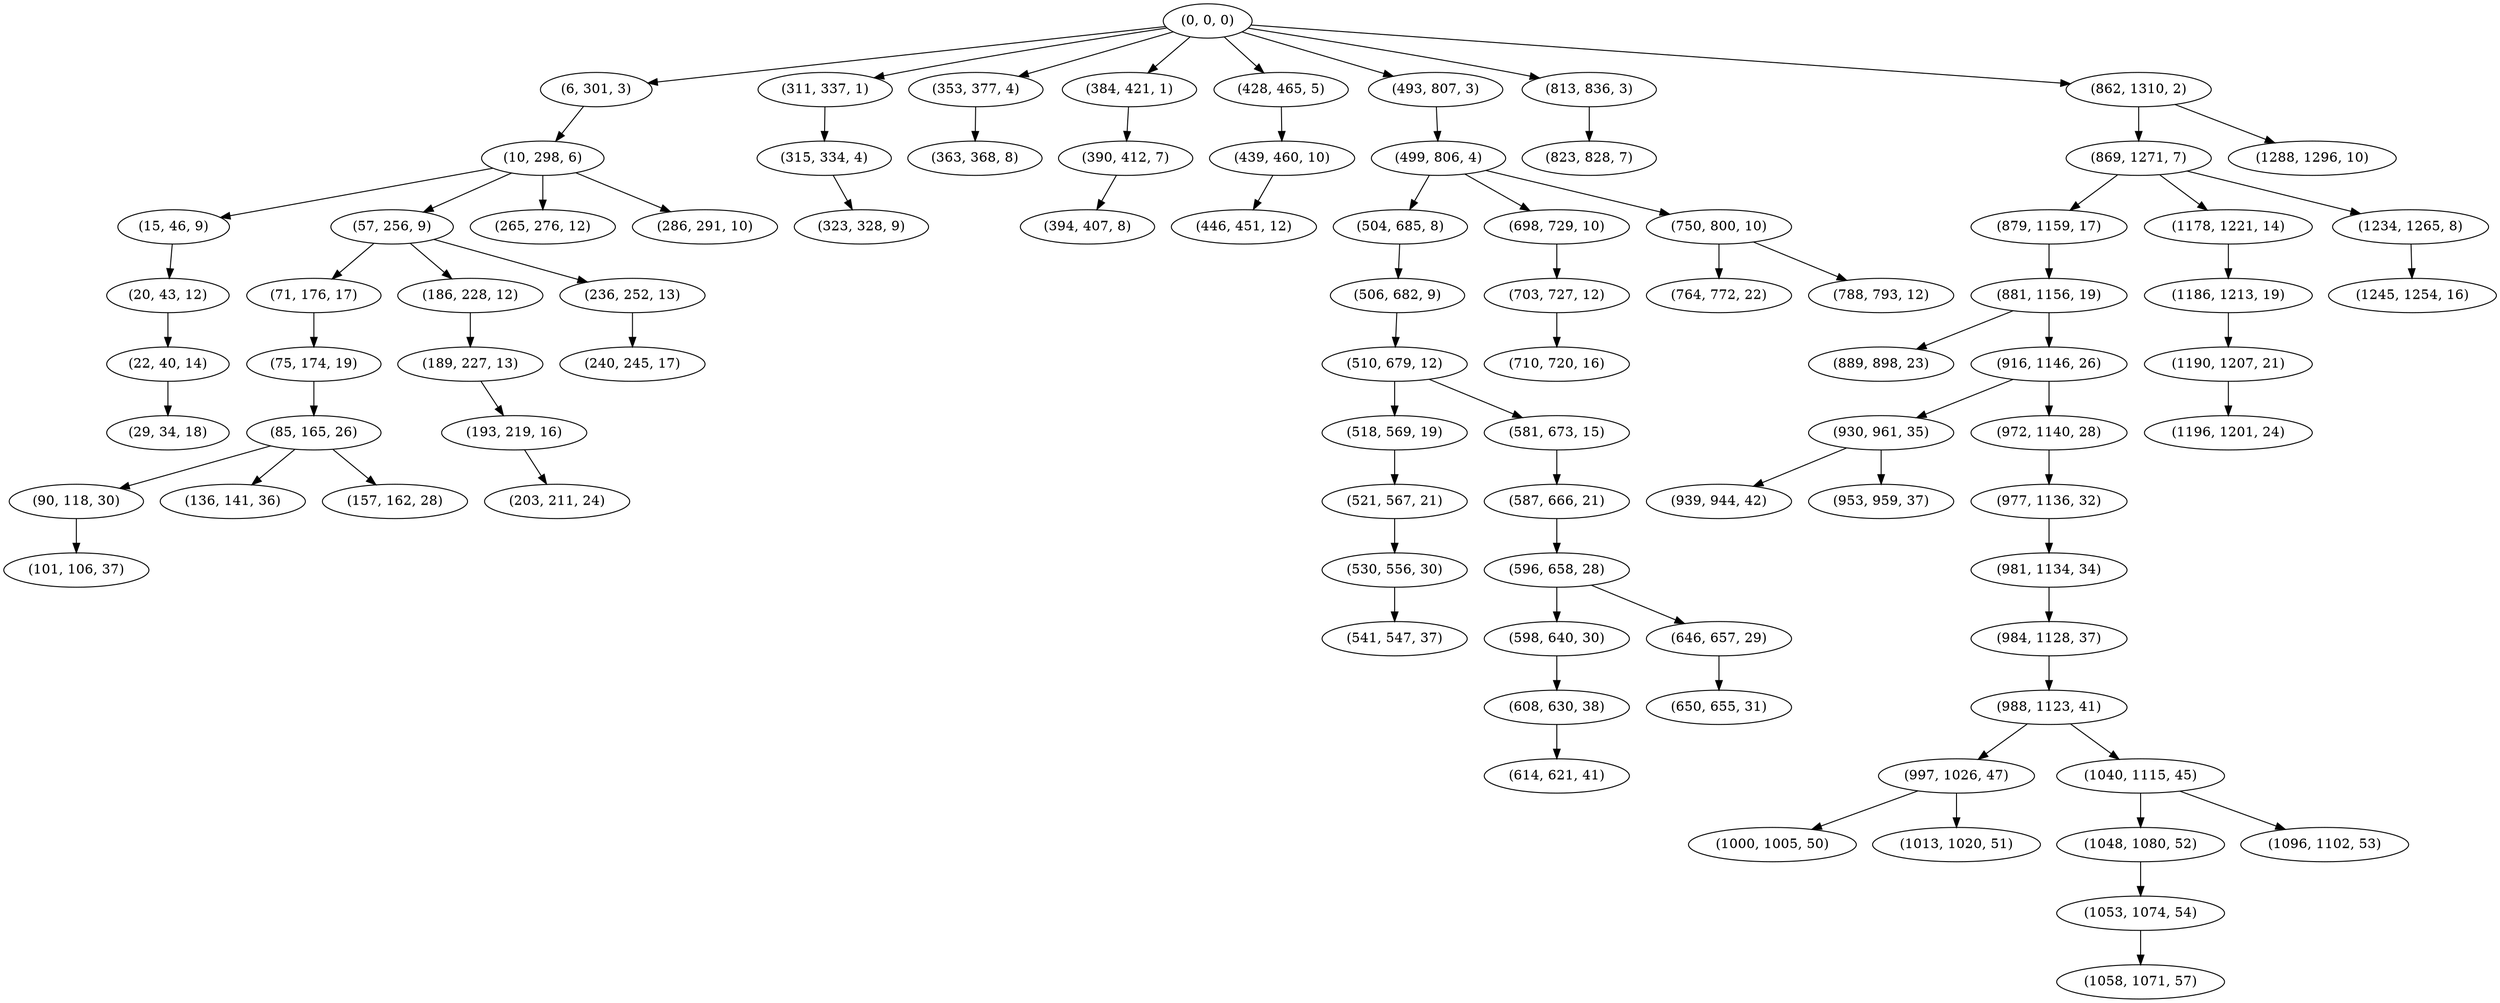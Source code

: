 digraph tree {
    "(0, 0, 0)";
    "(6, 301, 3)";
    "(10, 298, 6)";
    "(15, 46, 9)";
    "(20, 43, 12)";
    "(22, 40, 14)";
    "(29, 34, 18)";
    "(57, 256, 9)";
    "(71, 176, 17)";
    "(75, 174, 19)";
    "(85, 165, 26)";
    "(90, 118, 30)";
    "(101, 106, 37)";
    "(136, 141, 36)";
    "(157, 162, 28)";
    "(186, 228, 12)";
    "(189, 227, 13)";
    "(193, 219, 16)";
    "(203, 211, 24)";
    "(236, 252, 13)";
    "(240, 245, 17)";
    "(265, 276, 12)";
    "(286, 291, 10)";
    "(311, 337, 1)";
    "(315, 334, 4)";
    "(323, 328, 9)";
    "(353, 377, 4)";
    "(363, 368, 8)";
    "(384, 421, 1)";
    "(390, 412, 7)";
    "(394, 407, 8)";
    "(428, 465, 5)";
    "(439, 460, 10)";
    "(446, 451, 12)";
    "(493, 807, 3)";
    "(499, 806, 4)";
    "(504, 685, 8)";
    "(506, 682, 9)";
    "(510, 679, 12)";
    "(518, 569, 19)";
    "(521, 567, 21)";
    "(530, 556, 30)";
    "(541, 547, 37)";
    "(581, 673, 15)";
    "(587, 666, 21)";
    "(596, 658, 28)";
    "(598, 640, 30)";
    "(608, 630, 38)";
    "(614, 621, 41)";
    "(646, 657, 29)";
    "(650, 655, 31)";
    "(698, 729, 10)";
    "(703, 727, 12)";
    "(710, 720, 16)";
    "(750, 800, 10)";
    "(764, 772, 22)";
    "(788, 793, 12)";
    "(813, 836, 3)";
    "(823, 828, 7)";
    "(862, 1310, 2)";
    "(869, 1271, 7)";
    "(879, 1159, 17)";
    "(881, 1156, 19)";
    "(889, 898, 23)";
    "(916, 1146, 26)";
    "(930, 961, 35)";
    "(939, 944, 42)";
    "(953, 959, 37)";
    "(972, 1140, 28)";
    "(977, 1136, 32)";
    "(981, 1134, 34)";
    "(984, 1128, 37)";
    "(988, 1123, 41)";
    "(997, 1026, 47)";
    "(1000, 1005, 50)";
    "(1013, 1020, 51)";
    "(1040, 1115, 45)";
    "(1048, 1080, 52)";
    "(1053, 1074, 54)";
    "(1058, 1071, 57)";
    "(1096, 1102, 53)";
    "(1178, 1221, 14)";
    "(1186, 1213, 19)";
    "(1190, 1207, 21)";
    "(1196, 1201, 24)";
    "(1234, 1265, 8)";
    "(1245, 1254, 16)";
    "(1288, 1296, 10)";
    "(0, 0, 0)" -> "(6, 301, 3)";
    "(0, 0, 0)" -> "(311, 337, 1)";
    "(0, 0, 0)" -> "(353, 377, 4)";
    "(0, 0, 0)" -> "(384, 421, 1)";
    "(0, 0, 0)" -> "(428, 465, 5)";
    "(0, 0, 0)" -> "(493, 807, 3)";
    "(0, 0, 0)" -> "(813, 836, 3)";
    "(0, 0, 0)" -> "(862, 1310, 2)";
    "(6, 301, 3)" -> "(10, 298, 6)";
    "(10, 298, 6)" -> "(15, 46, 9)";
    "(10, 298, 6)" -> "(57, 256, 9)";
    "(10, 298, 6)" -> "(265, 276, 12)";
    "(10, 298, 6)" -> "(286, 291, 10)";
    "(15, 46, 9)" -> "(20, 43, 12)";
    "(20, 43, 12)" -> "(22, 40, 14)";
    "(22, 40, 14)" -> "(29, 34, 18)";
    "(57, 256, 9)" -> "(71, 176, 17)";
    "(57, 256, 9)" -> "(186, 228, 12)";
    "(57, 256, 9)" -> "(236, 252, 13)";
    "(71, 176, 17)" -> "(75, 174, 19)";
    "(75, 174, 19)" -> "(85, 165, 26)";
    "(85, 165, 26)" -> "(90, 118, 30)";
    "(85, 165, 26)" -> "(136, 141, 36)";
    "(85, 165, 26)" -> "(157, 162, 28)";
    "(90, 118, 30)" -> "(101, 106, 37)";
    "(186, 228, 12)" -> "(189, 227, 13)";
    "(189, 227, 13)" -> "(193, 219, 16)";
    "(193, 219, 16)" -> "(203, 211, 24)";
    "(236, 252, 13)" -> "(240, 245, 17)";
    "(311, 337, 1)" -> "(315, 334, 4)";
    "(315, 334, 4)" -> "(323, 328, 9)";
    "(353, 377, 4)" -> "(363, 368, 8)";
    "(384, 421, 1)" -> "(390, 412, 7)";
    "(390, 412, 7)" -> "(394, 407, 8)";
    "(428, 465, 5)" -> "(439, 460, 10)";
    "(439, 460, 10)" -> "(446, 451, 12)";
    "(493, 807, 3)" -> "(499, 806, 4)";
    "(499, 806, 4)" -> "(504, 685, 8)";
    "(499, 806, 4)" -> "(698, 729, 10)";
    "(499, 806, 4)" -> "(750, 800, 10)";
    "(504, 685, 8)" -> "(506, 682, 9)";
    "(506, 682, 9)" -> "(510, 679, 12)";
    "(510, 679, 12)" -> "(518, 569, 19)";
    "(510, 679, 12)" -> "(581, 673, 15)";
    "(518, 569, 19)" -> "(521, 567, 21)";
    "(521, 567, 21)" -> "(530, 556, 30)";
    "(530, 556, 30)" -> "(541, 547, 37)";
    "(581, 673, 15)" -> "(587, 666, 21)";
    "(587, 666, 21)" -> "(596, 658, 28)";
    "(596, 658, 28)" -> "(598, 640, 30)";
    "(596, 658, 28)" -> "(646, 657, 29)";
    "(598, 640, 30)" -> "(608, 630, 38)";
    "(608, 630, 38)" -> "(614, 621, 41)";
    "(646, 657, 29)" -> "(650, 655, 31)";
    "(698, 729, 10)" -> "(703, 727, 12)";
    "(703, 727, 12)" -> "(710, 720, 16)";
    "(750, 800, 10)" -> "(764, 772, 22)";
    "(750, 800, 10)" -> "(788, 793, 12)";
    "(813, 836, 3)" -> "(823, 828, 7)";
    "(862, 1310, 2)" -> "(869, 1271, 7)";
    "(862, 1310, 2)" -> "(1288, 1296, 10)";
    "(869, 1271, 7)" -> "(879, 1159, 17)";
    "(869, 1271, 7)" -> "(1178, 1221, 14)";
    "(869, 1271, 7)" -> "(1234, 1265, 8)";
    "(879, 1159, 17)" -> "(881, 1156, 19)";
    "(881, 1156, 19)" -> "(889, 898, 23)";
    "(881, 1156, 19)" -> "(916, 1146, 26)";
    "(916, 1146, 26)" -> "(930, 961, 35)";
    "(916, 1146, 26)" -> "(972, 1140, 28)";
    "(930, 961, 35)" -> "(939, 944, 42)";
    "(930, 961, 35)" -> "(953, 959, 37)";
    "(972, 1140, 28)" -> "(977, 1136, 32)";
    "(977, 1136, 32)" -> "(981, 1134, 34)";
    "(981, 1134, 34)" -> "(984, 1128, 37)";
    "(984, 1128, 37)" -> "(988, 1123, 41)";
    "(988, 1123, 41)" -> "(997, 1026, 47)";
    "(988, 1123, 41)" -> "(1040, 1115, 45)";
    "(997, 1026, 47)" -> "(1000, 1005, 50)";
    "(997, 1026, 47)" -> "(1013, 1020, 51)";
    "(1040, 1115, 45)" -> "(1048, 1080, 52)";
    "(1040, 1115, 45)" -> "(1096, 1102, 53)";
    "(1048, 1080, 52)" -> "(1053, 1074, 54)";
    "(1053, 1074, 54)" -> "(1058, 1071, 57)";
    "(1178, 1221, 14)" -> "(1186, 1213, 19)";
    "(1186, 1213, 19)" -> "(1190, 1207, 21)";
    "(1190, 1207, 21)" -> "(1196, 1201, 24)";
    "(1234, 1265, 8)" -> "(1245, 1254, 16)";
}
